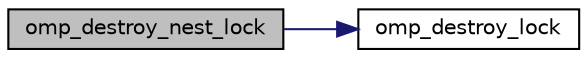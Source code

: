 digraph "omp_destroy_nest_lock"
{
  edge [fontname="Helvetica",fontsize="10",labelfontname="Helvetica",labelfontsize="10"];
  node [fontname="Helvetica",fontsize="10",shape=record];
  rankdir="LR";
  Node1 [label="omp_destroy_nest_lock",height=0.2,width=0.4,color="black", fillcolor="grey75", style="filled", fontcolor="black"];
  Node1 -> Node2 [color="midnightblue",fontsize="10",style="solid",fontname="Helvetica"];
  Node2 [label="omp_destroy_lock",height=0.2,width=0.4,color="black", fillcolor="white", style="filled",URL="$tomp__lock_8c.html#ae19114f8c7129ec37e6223898e9e4b27",tooltip="Free storage associated with the lock variable. "];
}
